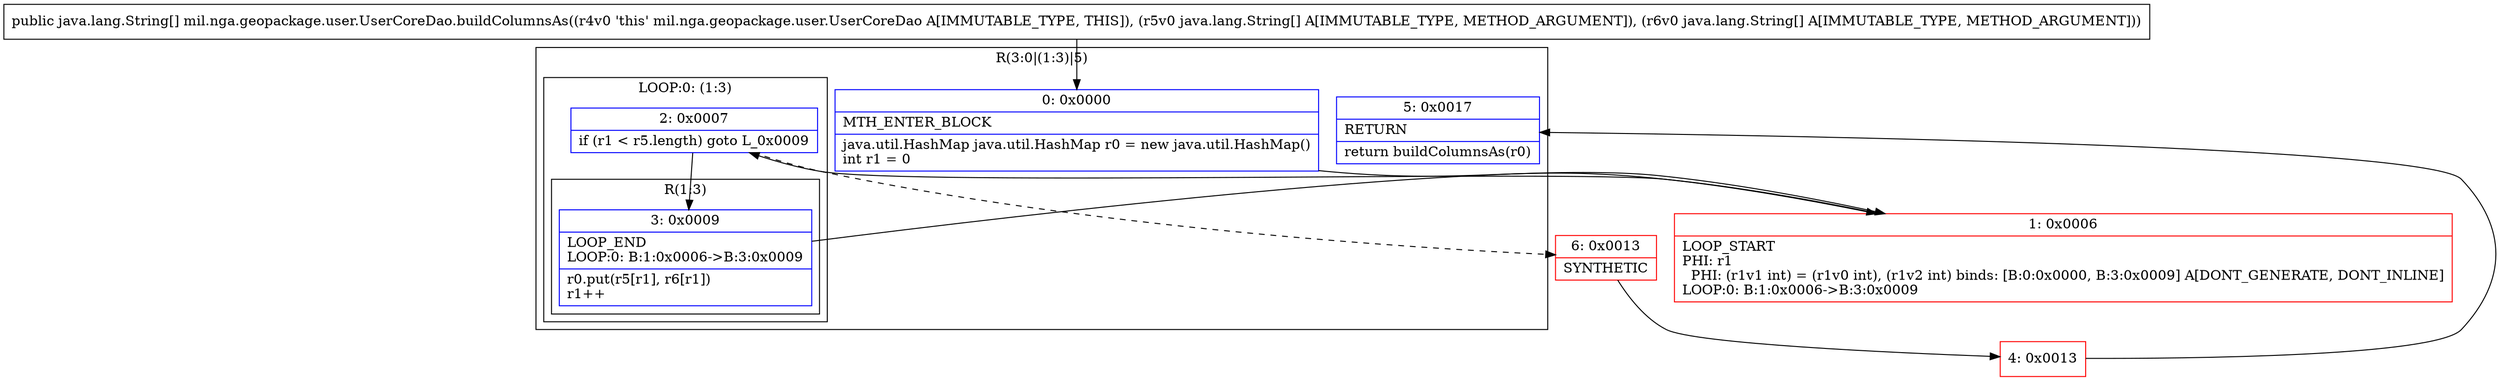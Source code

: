 digraph "CFG formil.nga.geopackage.user.UserCoreDao.buildColumnsAs([Ljava\/lang\/String;[Ljava\/lang\/String;)[Ljava\/lang\/String;" {
subgraph cluster_Region_2079291434 {
label = "R(3:0|(1:3)|5)";
node [shape=record,color=blue];
Node_0 [shape=record,label="{0\:\ 0x0000|MTH_ENTER_BLOCK\l|java.util.HashMap java.util.HashMap r0 = new java.util.HashMap()\lint r1 = 0\l}"];
subgraph cluster_LoopRegion_765604610 {
label = "LOOP:0: (1:3)";
node [shape=record,color=blue];
Node_2 [shape=record,label="{2\:\ 0x0007|if (r1 \< r5.length) goto L_0x0009\l}"];
subgraph cluster_Region_688159263 {
label = "R(1:3)";
node [shape=record,color=blue];
Node_3 [shape=record,label="{3\:\ 0x0009|LOOP_END\lLOOP:0: B:1:0x0006\-\>B:3:0x0009\l|r0.put(r5[r1], r6[r1])\lr1++\l}"];
}
}
Node_5 [shape=record,label="{5\:\ 0x0017|RETURN\l|return buildColumnsAs(r0)\l}"];
}
Node_1 [shape=record,color=red,label="{1\:\ 0x0006|LOOP_START\lPHI: r1 \l  PHI: (r1v1 int) = (r1v0 int), (r1v2 int) binds: [B:0:0x0000, B:3:0x0009] A[DONT_GENERATE, DONT_INLINE]\lLOOP:0: B:1:0x0006\-\>B:3:0x0009\l}"];
Node_4 [shape=record,color=red,label="{4\:\ 0x0013}"];
Node_6 [shape=record,color=red,label="{6\:\ 0x0013|SYNTHETIC\l}"];
MethodNode[shape=record,label="{public java.lang.String[] mil.nga.geopackage.user.UserCoreDao.buildColumnsAs((r4v0 'this' mil.nga.geopackage.user.UserCoreDao A[IMMUTABLE_TYPE, THIS]), (r5v0 java.lang.String[] A[IMMUTABLE_TYPE, METHOD_ARGUMENT]), (r6v0 java.lang.String[] A[IMMUTABLE_TYPE, METHOD_ARGUMENT])) }"];
MethodNode -> Node_0;
Node_0 -> Node_1;
Node_2 -> Node_3;
Node_2 -> Node_6[style=dashed];
Node_3 -> Node_1;
Node_1 -> Node_2;
Node_4 -> Node_5;
Node_6 -> Node_4;
}

